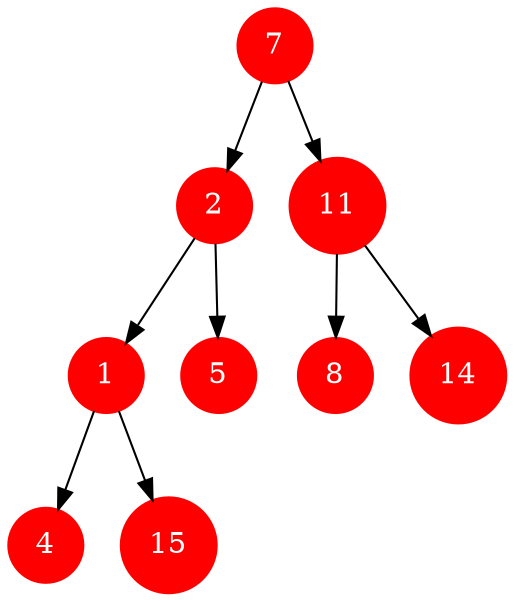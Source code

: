 strict digraph "" {
	graph [bb="0,0,0,0",
		ordering=out,
		rankdir=TB
	];
	node [fontcolor=white,
		label="\N",
		shape=circle,
		style=filled
	];
	7	[color=red];
	2	[color=red];
	7 -> 2;
	11	[color=red];
	7 -> 11;
	1	[color=red];
	2 -> 1;
	5	[color=red];
	2 -> 5;
	8	[color=red];
	11 -> 8;
	14	[color=red];
	11 -> 14;
	4	[color=red];
	1 -> 4;
	15	[color=red];
	1 -> 15;
}
